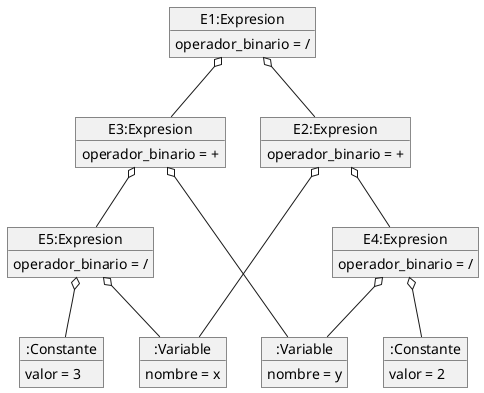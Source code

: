 @startuml

object ":Variable" as V1{
    nombre = x
}
object ":Variable" as V2{
    nombre = y
}
object ":Constante" as C1{
    valor = 2
}
object ":Constante" as C2{
    valor = 3
}
object "E1:Expresion" as E1{
    operador_binario = /
}
object "E2:Expresion" as E2{
    operador_binario = +
}
object "E3:Expresion" as E3{
    operador_binario = +
}
object "E4:Expresion" as E4{
    operador_binario = /
}
object "E5:Expresion" as E5{
    operador_binario = /
}

E2 -up-o E1
E3 -up-o E1
V1 -up-o E2
E4 -up-o E2
E5 -up-o E3
V2 -up-o E3
V2 -up-o E4
C1 -up-o E4
V1 -up-o E5
C2 -up-o E5
@enduml